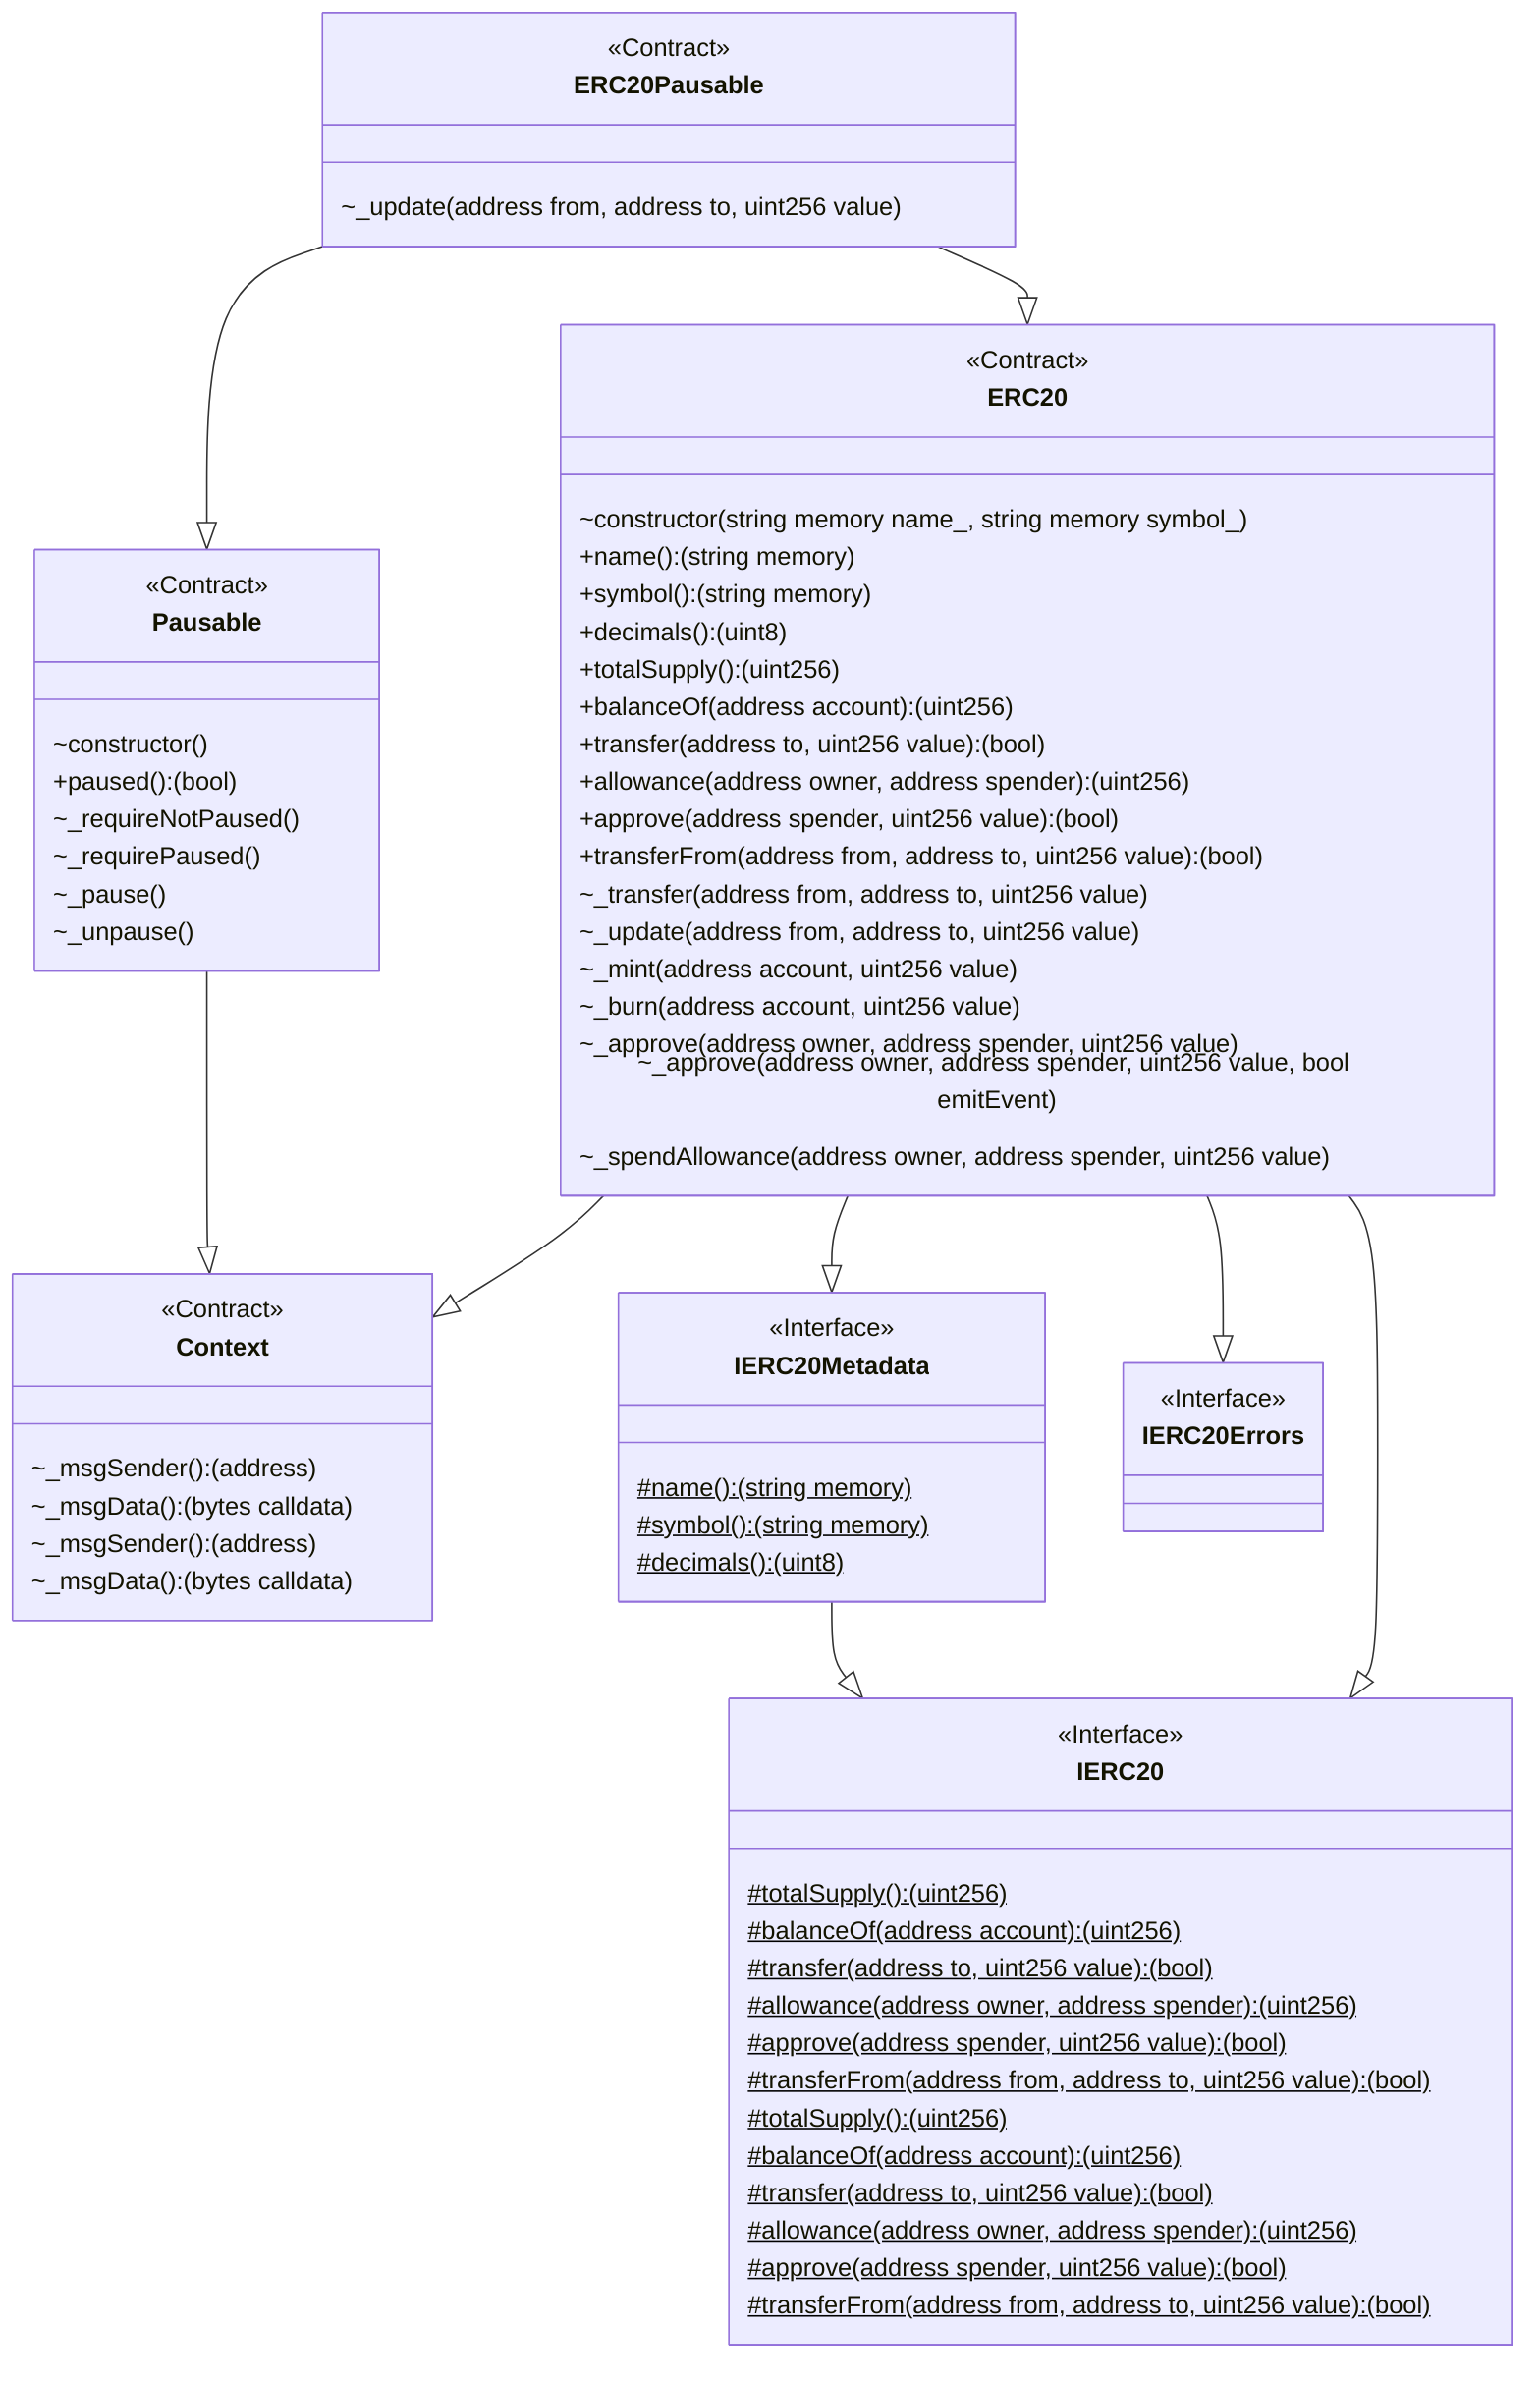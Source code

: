 classDiagram
  %% 929:330:3
  class ERC20Pausable {
    <<Contract>>
    ~_update(address from, address to, uint256 value)
  }
  
  ERC20Pausable --|> ERC20
  
  %% 1401:9741:1
  class ERC20 {
    <<Contract>>
    ~constructor(string memory name_, string memory symbol_)
    +name(): (string memory)
    +symbol(): (string memory)
    +decimals(): (uint8)
    +totalSupply(): (uint256)
    +balanceOf(address account): (uint256)
    +transfer(address to, uint256 value): (bool)
    +allowance(address owner, address spender): (uint256)
    +approve(address spender, uint256 value): (bool)
    +transferFrom(address from, address to, uint256 value): (bool)
    ~_transfer(address from, address to, uint256 value)
    ~_update(address from, address to, uint256 value)
    ~_mint(address account, uint256 value)
    ~_burn(address account, uint256 value)
    ~_approve(address owner, address spender, uint256 value)
    ~_approve(address owner, address spender, uint256 value, bool emitEvent)
    ~_spendAllowance(address owner, address spender, uint256 value)
  }
  
  ERC20 --|> Context
  
  %% 624:235:5
  class Context {
    <<Contract>>
    ~_msgSender(): (address)
    ~_msgData(): (bytes calldata)
  }
  
  ERC20 --|> IERC20
  
  %% 203:2575:2
  class IERC20 {
    <<Interface>>
    #totalSupply(): (uint256)$
    #balanceOf(address account): (uint256)$
    #transfer(address to, uint256 value): (bool)$
    #allowance(address owner, address spender): (uint256)$
    #approve(address spender, uint256 value): (bool)$
    #transferFrom(address from, address to, uint256 value): (bool)$
  }
  
  ERC20 --|> IERC20Metadata
  
  %% 277:405:4
  class IERC20Metadata {
    <<Interface>>
    #name(): (string memory)$
    #symbol(): (string memory)$
    #decimals(): (uint8)$
  }
  
  IERC20Metadata --|> IERC20
  
  %% 203:2575:2
  class IERC20 {
    <<Interface>>
    #totalSupply(): (uint256)$
    #balanceOf(address account): (uint256)$
    #transfer(address to, uint256 value): (bool)$
    #allowance(address owner, address spender): (uint256)$
    #approve(address spender, uint256 value): (bool)$
    #transferFrom(address from, address to, uint256 value): (bool)$
  }
  
  ERC20 --|> IERC20Errors
  
  %% 278:1764:0
  class IERC20Errors {
    <<Interface>>
  }
  
  ERC20Pausable --|> Pausable
  
  %% 615:2214:6
  class Pausable {
    <<Contract>>
    ~constructor()
    +paused(): (bool)
    ~_requireNotPaused()
    ~_requirePaused()
    ~_pause()
    ~_unpause()
  }
  
  Pausable --|> Context
  
  %% 624:235:5
  class Context {
    <<Contract>>
    ~_msgSender(): (address)
    ~_msgData(): (bytes calldata)
  }
